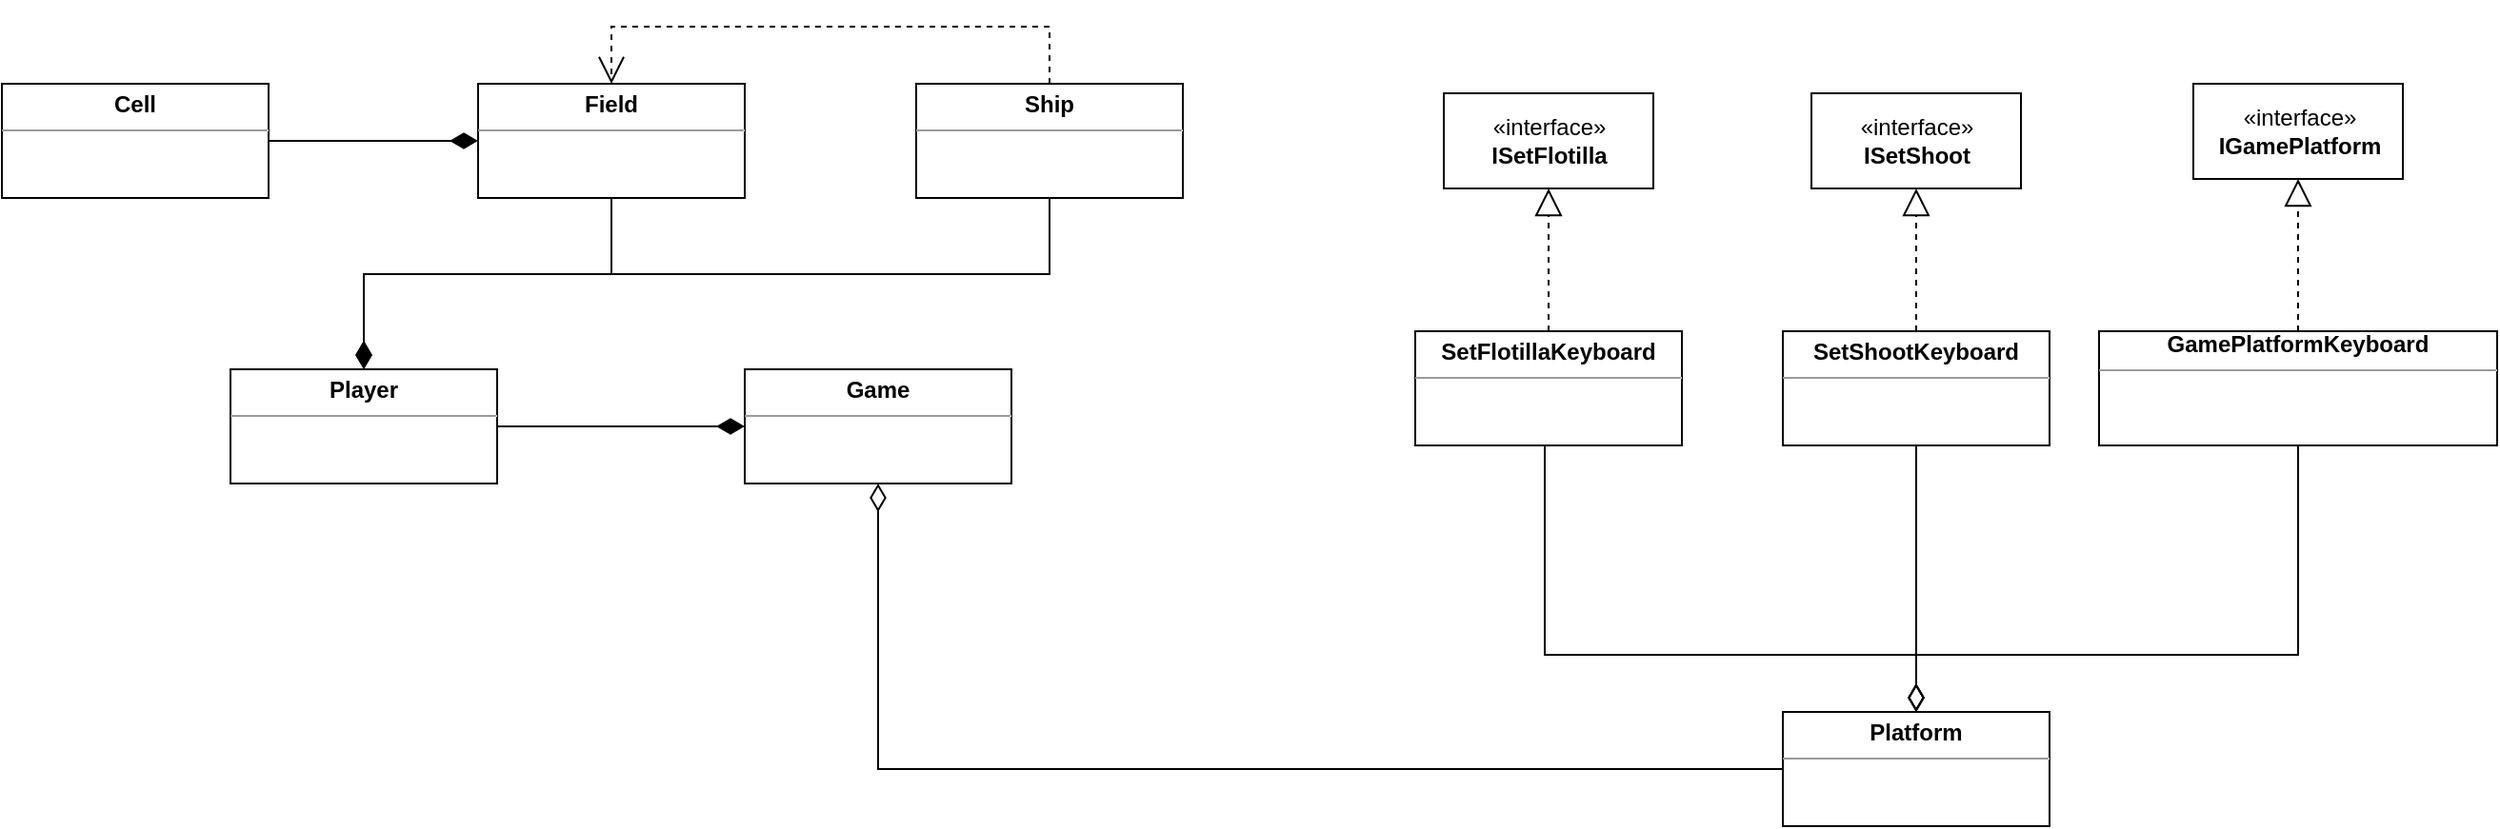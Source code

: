 <mxfile version="20.8.13" type="device"><diagram name="Страница 1" id="Cemboif5BboozXWLbVHc"><mxGraphModel dx="1500" dy="827" grid="1" gridSize="10" guides="1" tooltips="1" connect="1" arrows="1" fold="1" page="1" pageScale="1" pageWidth="827" pageHeight="1169" math="0" shadow="0"><root><mxCell id="0"/><mxCell id="1" parent="0"/><mxCell id="iBsf8D1Njar55PUgt9_u-6" style="edgeStyle=orthogonalEdgeStyle;rounded=0;orthogonalLoop=1;jettySize=auto;html=1;entryX=0;entryY=0.5;entryDx=0;entryDy=0;endArrow=diamondThin;endFill=1;endSize=12;" edge="1" parent="1" source="iBsf8D1Njar55PUgt9_u-1" target="iBsf8D1Njar55PUgt9_u-2"><mxGeometry relative="1" as="geometry"/></mxCell><mxCell id="iBsf8D1Njar55PUgt9_u-1" value="&lt;p style=&quot;margin:0px;margin-top:4px;text-align:center;&quot;&gt;&lt;b&gt;Cell&lt;/b&gt;&lt;/p&gt;&lt;hr size=&quot;1&quot;&gt;&lt;div style=&quot;height:2px;&quot;&gt;&lt;/div&gt;" style="verticalAlign=top;align=left;overflow=fill;fontSize=12;fontFamily=Helvetica;html=1;" vertex="1" parent="1"><mxGeometry x="70" y="50" width="140" height="60" as="geometry"/></mxCell><mxCell id="iBsf8D1Njar55PUgt9_u-7" style="edgeStyle=orthogonalEdgeStyle;rounded=0;orthogonalLoop=1;jettySize=auto;html=1;endArrow=diamondThin;endFill=1;endSize=12;" edge="1" parent="1" source="iBsf8D1Njar55PUgt9_u-2" target="iBsf8D1Njar55PUgt9_u-4"><mxGeometry relative="1" as="geometry"/></mxCell><mxCell id="iBsf8D1Njar55PUgt9_u-2" value="&lt;p style=&quot;margin:0px;margin-top:4px;text-align:center;&quot;&gt;&lt;b&gt;Field&lt;/b&gt;&lt;/p&gt;&lt;hr size=&quot;1&quot;&gt;&lt;div style=&quot;height:2px;&quot;&gt;&lt;/div&gt;" style="verticalAlign=top;align=left;overflow=fill;fontSize=12;fontFamily=Helvetica;html=1;" vertex="1" parent="1"><mxGeometry x="320" y="50" width="140" height="60" as="geometry"/></mxCell><mxCell id="iBsf8D1Njar55PUgt9_u-8" style="edgeStyle=orthogonalEdgeStyle;rounded=0;orthogonalLoop=1;jettySize=auto;html=1;entryX=0.5;entryY=0;entryDx=0;entryDy=0;endArrow=diamondThin;endFill=1;endSize=12;" edge="1" parent="1" source="iBsf8D1Njar55PUgt9_u-3" target="iBsf8D1Njar55PUgt9_u-4"><mxGeometry relative="1" as="geometry"><Array as="points"><mxPoint x="620" y="150"/><mxPoint x="260" y="150"/></Array></mxGeometry></mxCell><mxCell id="iBsf8D1Njar55PUgt9_u-11" style="edgeStyle=orthogonalEdgeStyle;rounded=0;orthogonalLoop=1;jettySize=auto;html=1;entryX=0.5;entryY=0;entryDx=0;entryDy=0;endArrow=open;endFill=0;endSize=12;dashed=1;" edge="1" parent="1" source="iBsf8D1Njar55PUgt9_u-3" target="iBsf8D1Njar55PUgt9_u-2"><mxGeometry relative="1" as="geometry"><Array as="points"><mxPoint x="620" y="20"/><mxPoint x="390" y="20"/></Array></mxGeometry></mxCell><mxCell id="iBsf8D1Njar55PUgt9_u-3" value="&lt;p style=&quot;margin:0px;margin-top:4px;text-align:center;&quot;&gt;&lt;b&gt;Ship&lt;/b&gt;&lt;/p&gt;&lt;hr size=&quot;1&quot;&gt;&lt;div style=&quot;height:2px;&quot;&gt;&lt;/div&gt;" style="verticalAlign=top;align=left;overflow=fill;fontSize=12;fontFamily=Helvetica;html=1;" vertex="1" parent="1"><mxGeometry x="550" y="50" width="140" height="60" as="geometry"/></mxCell><mxCell id="iBsf8D1Njar55PUgt9_u-12" style="edgeStyle=orthogonalEdgeStyle;rounded=0;orthogonalLoop=1;jettySize=auto;html=1;entryX=0;entryY=0.5;entryDx=0;entryDy=0;endArrow=diamondThin;endFill=1;endSize=12;" edge="1" parent="1" source="iBsf8D1Njar55PUgt9_u-4" target="iBsf8D1Njar55PUgt9_u-5"><mxGeometry relative="1" as="geometry"/></mxCell><mxCell id="iBsf8D1Njar55PUgt9_u-4" value="&lt;p style=&quot;margin:0px;margin-top:4px;text-align:center;&quot;&gt;&lt;b&gt;Player&lt;/b&gt;&lt;/p&gt;&lt;hr size=&quot;1&quot;&gt;&lt;div style=&quot;height:2px;&quot;&gt;&lt;/div&gt;" style="verticalAlign=top;align=left;overflow=fill;fontSize=12;fontFamily=Helvetica;html=1;" vertex="1" parent="1"><mxGeometry x="190" y="200" width="140" height="60" as="geometry"/></mxCell><mxCell id="iBsf8D1Njar55PUgt9_u-5" value="&lt;p style=&quot;margin:0px;margin-top:4px;text-align:center;&quot;&gt;&lt;b&gt;Game&lt;/b&gt;&lt;/p&gt;&lt;hr size=&quot;1&quot;&gt;&lt;div style=&quot;height:2px;&quot;&gt;&lt;/div&gt;" style="verticalAlign=top;align=left;overflow=fill;fontSize=12;fontFamily=Helvetica;html=1;" vertex="1" parent="1"><mxGeometry x="460" y="200" width="140" height="60" as="geometry"/></mxCell><mxCell id="iBsf8D1Njar55PUgt9_u-13" value="«interface»&lt;br&gt;&lt;b&gt;ISetFlotilla&lt;/b&gt;" style="html=1;" vertex="1" parent="1"><mxGeometry x="827" y="55" width="110" height="50" as="geometry"/></mxCell><mxCell id="iBsf8D1Njar55PUgt9_u-14" value="«interface»&lt;br&gt;&lt;b&gt;ISetShoot&lt;/b&gt;" style="html=1;" vertex="1" parent="1"><mxGeometry x="1020" y="55" width="110" height="50" as="geometry"/></mxCell><mxCell id="iBsf8D1Njar55PUgt9_u-15" value="«interface»&lt;br&gt;&lt;b&gt;IGamePlatform&lt;/b&gt;" style="html=1;" vertex="1" parent="1"><mxGeometry x="1220.5" y="50" width="110" height="50" as="geometry"/></mxCell><mxCell id="iBsf8D1Njar55PUgt9_u-17" style="edgeStyle=orthogonalEdgeStyle;rounded=0;orthogonalLoop=1;jettySize=auto;html=1;endArrow=block;endFill=0;endSize=12;dashed=1;" edge="1" parent="1" source="iBsf8D1Njar55PUgt9_u-16" target="iBsf8D1Njar55PUgt9_u-13"><mxGeometry relative="1" as="geometry"/></mxCell><mxCell id="iBsf8D1Njar55PUgt9_u-24" style="edgeStyle=orthogonalEdgeStyle;rounded=0;orthogonalLoop=1;jettySize=auto;html=1;endArrow=diamondThin;endFill=0;endSize=12;" edge="1" parent="1" source="iBsf8D1Njar55PUgt9_u-16" target="iBsf8D1Njar55PUgt9_u-23"><mxGeometry relative="1" as="geometry"><Array as="points"><mxPoint x="880" y="350"/><mxPoint x="1075" y="350"/></Array></mxGeometry></mxCell><mxCell id="iBsf8D1Njar55PUgt9_u-16" value="&lt;p style=&quot;margin:0px;margin-top:4px;text-align:center;&quot;&gt;&lt;b&gt;SetFlotillaKeyboard&lt;/b&gt;&lt;/p&gt;&lt;hr size=&quot;1&quot;&gt;&lt;div style=&quot;height:2px;&quot;&gt;&lt;/div&gt;" style="verticalAlign=top;align=left;overflow=fill;fontSize=12;fontFamily=Helvetica;html=1;" vertex="1" parent="1"><mxGeometry x="812" y="180" width="140" height="60" as="geometry"/></mxCell><mxCell id="iBsf8D1Njar55PUgt9_u-19" style="edgeStyle=orthogonalEdgeStyle;rounded=0;orthogonalLoop=1;jettySize=auto;html=1;entryX=0.5;entryY=1;entryDx=0;entryDy=0;dashed=1;endArrow=block;endFill=0;endSize=12;" edge="1" parent="1" source="iBsf8D1Njar55PUgt9_u-18" target="iBsf8D1Njar55PUgt9_u-14"><mxGeometry relative="1" as="geometry"/></mxCell><mxCell id="iBsf8D1Njar55PUgt9_u-25" style="edgeStyle=orthogonalEdgeStyle;rounded=0;orthogonalLoop=1;jettySize=auto;html=1;endArrow=diamondThin;endFill=0;endSize=12;" edge="1" parent="1" source="iBsf8D1Njar55PUgt9_u-18" target="iBsf8D1Njar55PUgt9_u-23"><mxGeometry relative="1" as="geometry"/></mxCell><mxCell id="iBsf8D1Njar55PUgt9_u-18" value="&lt;p style=&quot;margin:0px;margin-top:4px;text-align:center;&quot;&gt;&lt;b&gt;SetShootKeyboard&lt;/b&gt;&lt;/p&gt;&lt;hr size=&quot;1&quot;&gt;&lt;div style=&quot;height:2px;&quot;&gt;&lt;/div&gt;" style="verticalAlign=top;align=left;overflow=fill;fontSize=12;fontFamily=Helvetica;html=1;" vertex="1" parent="1"><mxGeometry x="1005" y="180" width="140" height="60" as="geometry"/></mxCell><mxCell id="iBsf8D1Njar55PUgt9_u-21" style="edgeStyle=orthogonalEdgeStyle;rounded=0;orthogonalLoop=1;jettySize=auto;html=1;entryX=0.5;entryY=1;entryDx=0;entryDy=0;dashed=1;endArrow=block;endFill=0;endSize=12;" edge="1" parent="1" source="iBsf8D1Njar55PUgt9_u-20" target="iBsf8D1Njar55PUgt9_u-15"><mxGeometry relative="1" as="geometry"/></mxCell><mxCell id="iBsf8D1Njar55PUgt9_u-26" style="edgeStyle=orthogonalEdgeStyle;rounded=0;orthogonalLoop=1;jettySize=auto;html=1;endArrow=diamondThin;endFill=0;endSize=12;" edge="1" parent="1" source="iBsf8D1Njar55PUgt9_u-20" target="iBsf8D1Njar55PUgt9_u-23"><mxGeometry relative="1" as="geometry"><Array as="points"><mxPoint x="1276" y="350"/><mxPoint x="1075" y="350"/></Array></mxGeometry></mxCell><mxCell id="iBsf8D1Njar55PUgt9_u-20" value="&lt;b style=&quot;border-color: var(--border-color);&quot;&gt;GamePlatform&lt;b style=&quot;background-color: initial;&quot;&gt;Keyboard&lt;/b&gt;&lt;br&gt;&lt;/b&gt;&lt;hr size=&quot;1&quot;&gt;&lt;div style=&quot;height:2px;&quot;&gt;&lt;/div&gt;" style="verticalAlign=top;align=center;overflow=fill;fontSize=12;fontFamily=Helvetica;html=1;" vertex="1" parent="1"><mxGeometry x="1171" y="180" width="209" height="60" as="geometry"/></mxCell><mxCell id="iBsf8D1Njar55PUgt9_u-27" style="edgeStyle=orthogonalEdgeStyle;rounded=0;orthogonalLoop=1;jettySize=auto;html=1;endArrow=diamondThin;endFill=0;endSize=12;" edge="1" parent="1" source="iBsf8D1Njar55PUgt9_u-23" target="iBsf8D1Njar55PUgt9_u-5"><mxGeometry relative="1" as="geometry"/></mxCell><mxCell id="iBsf8D1Njar55PUgt9_u-23" value="&lt;p style=&quot;margin:0px;margin-top:4px;text-align:center;&quot;&gt;&lt;b&gt;Platform&lt;/b&gt;&lt;/p&gt;&lt;hr size=&quot;1&quot;&gt;&lt;div style=&quot;height:2px;&quot;&gt;&lt;/div&gt;" style="verticalAlign=top;align=left;overflow=fill;fontSize=12;fontFamily=Helvetica;html=1;" vertex="1" parent="1"><mxGeometry x="1005" y="380" width="140" height="60" as="geometry"/></mxCell></root></mxGraphModel></diagram></mxfile>
